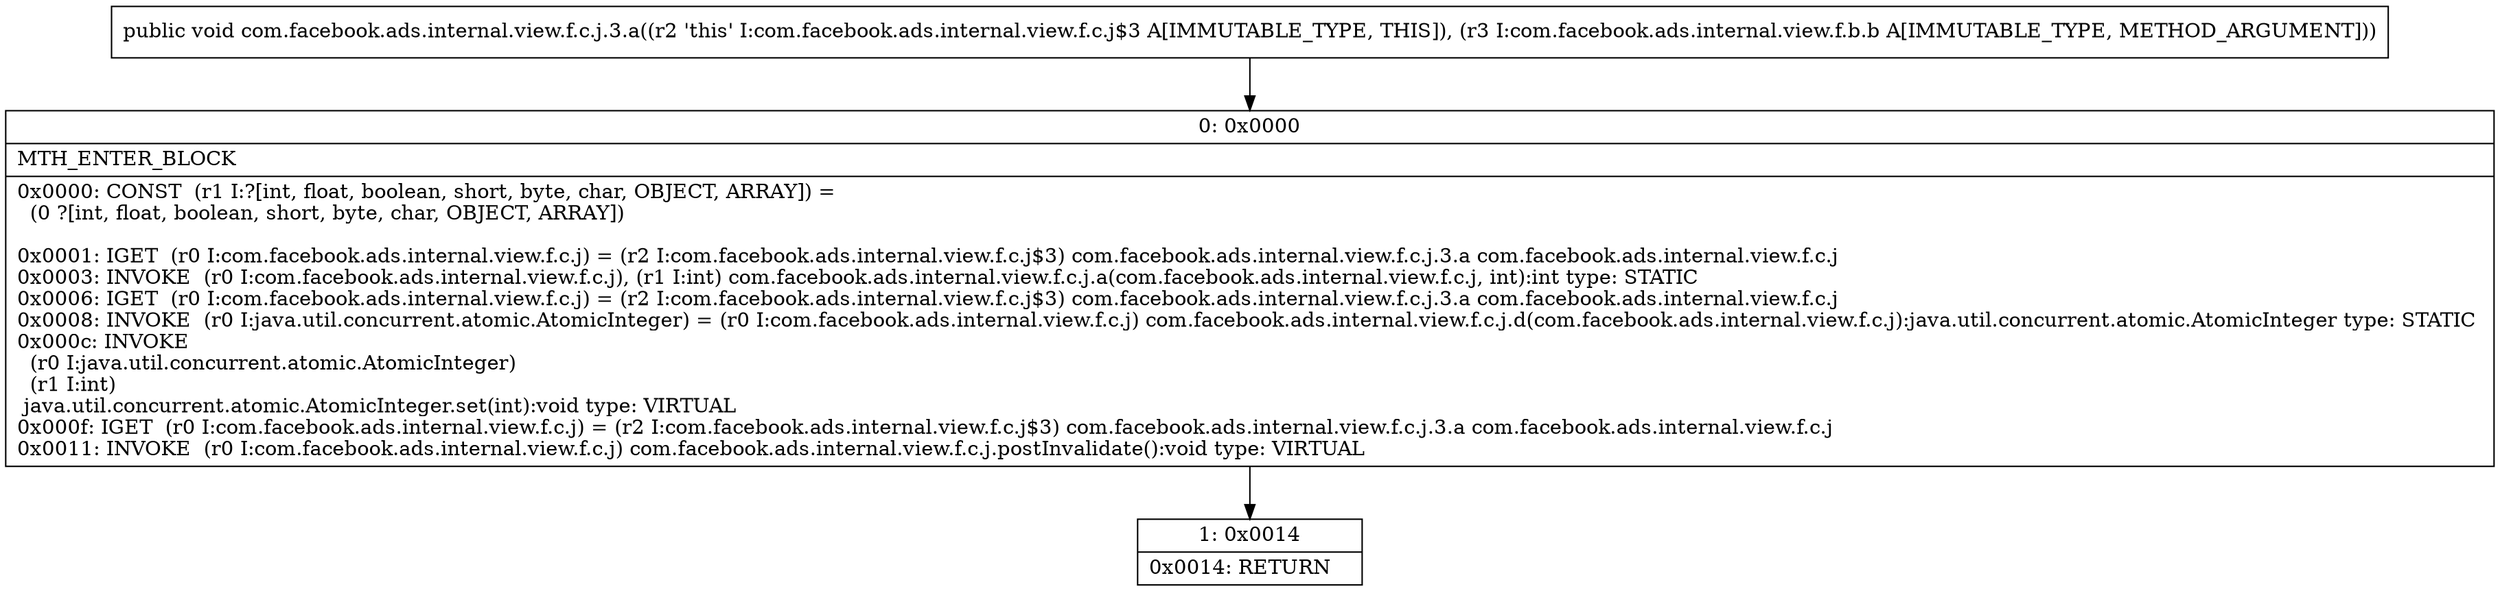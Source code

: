 digraph "CFG forcom.facebook.ads.internal.view.f.c.j.3.a(Lcom\/facebook\/ads\/internal\/view\/f\/b\/b;)V" {
Node_0 [shape=record,label="{0\:\ 0x0000|MTH_ENTER_BLOCK\l|0x0000: CONST  (r1 I:?[int, float, boolean, short, byte, char, OBJECT, ARRAY]) = \l  (0 ?[int, float, boolean, short, byte, char, OBJECT, ARRAY])\l \l0x0001: IGET  (r0 I:com.facebook.ads.internal.view.f.c.j) = (r2 I:com.facebook.ads.internal.view.f.c.j$3) com.facebook.ads.internal.view.f.c.j.3.a com.facebook.ads.internal.view.f.c.j \l0x0003: INVOKE  (r0 I:com.facebook.ads.internal.view.f.c.j), (r1 I:int) com.facebook.ads.internal.view.f.c.j.a(com.facebook.ads.internal.view.f.c.j, int):int type: STATIC \l0x0006: IGET  (r0 I:com.facebook.ads.internal.view.f.c.j) = (r2 I:com.facebook.ads.internal.view.f.c.j$3) com.facebook.ads.internal.view.f.c.j.3.a com.facebook.ads.internal.view.f.c.j \l0x0008: INVOKE  (r0 I:java.util.concurrent.atomic.AtomicInteger) = (r0 I:com.facebook.ads.internal.view.f.c.j) com.facebook.ads.internal.view.f.c.j.d(com.facebook.ads.internal.view.f.c.j):java.util.concurrent.atomic.AtomicInteger type: STATIC \l0x000c: INVOKE  \l  (r0 I:java.util.concurrent.atomic.AtomicInteger)\l  (r1 I:int)\l java.util.concurrent.atomic.AtomicInteger.set(int):void type: VIRTUAL \l0x000f: IGET  (r0 I:com.facebook.ads.internal.view.f.c.j) = (r2 I:com.facebook.ads.internal.view.f.c.j$3) com.facebook.ads.internal.view.f.c.j.3.a com.facebook.ads.internal.view.f.c.j \l0x0011: INVOKE  (r0 I:com.facebook.ads.internal.view.f.c.j) com.facebook.ads.internal.view.f.c.j.postInvalidate():void type: VIRTUAL \l}"];
Node_1 [shape=record,label="{1\:\ 0x0014|0x0014: RETURN   \l}"];
MethodNode[shape=record,label="{public void com.facebook.ads.internal.view.f.c.j.3.a((r2 'this' I:com.facebook.ads.internal.view.f.c.j$3 A[IMMUTABLE_TYPE, THIS]), (r3 I:com.facebook.ads.internal.view.f.b.b A[IMMUTABLE_TYPE, METHOD_ARGUMENT])) }"];
MethodNode -> Node_0;
Node_0 -> Node_1;
}

